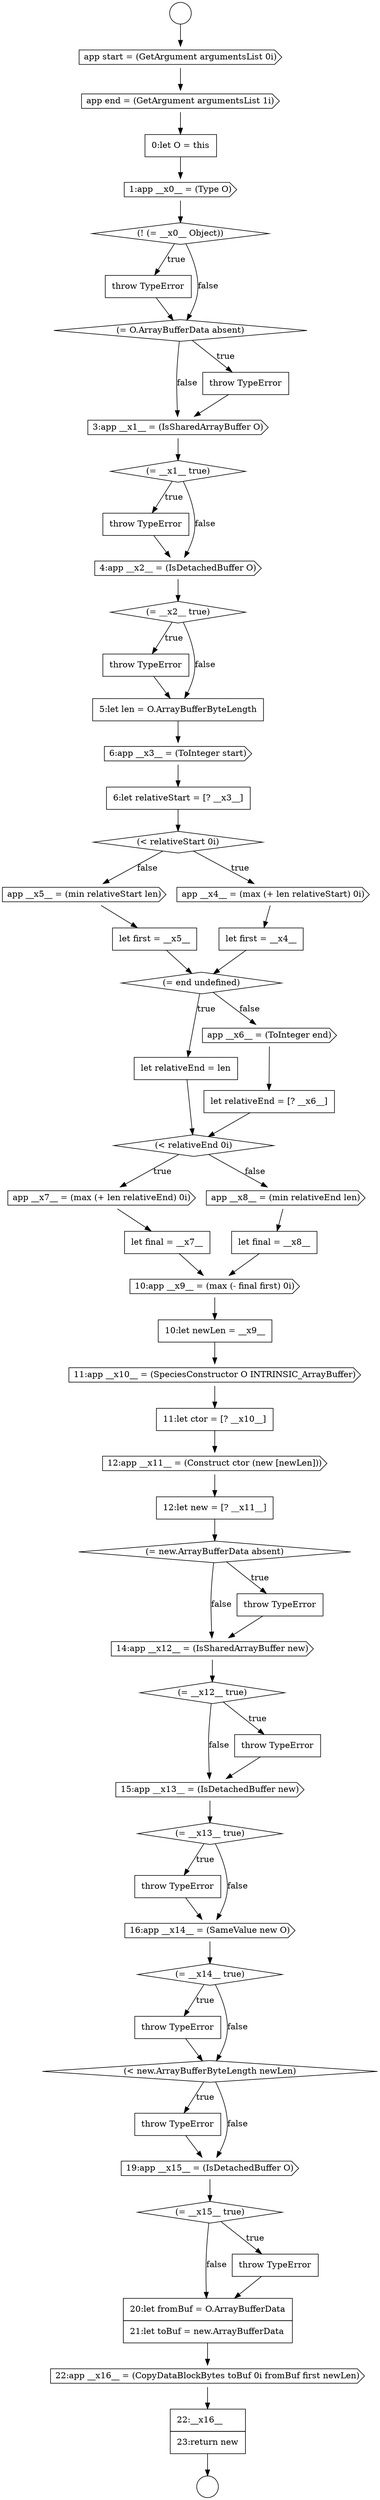 digraph {
  node16480 [shape=none, margin=0, label=<<font color="black">
    <table border="0" cellborder="1" cellspacing="0" cellpadding="10">
      <tr><td align="left">let first = __x4__</td></tr>
    </table>
  </font>> color="black" fillcolor="white" style=filled]
  node16512 [shape=diamond, label=<<font color="black">(= __x15__ true)</font>> color="black" fillcolor="white" style=filled]
  node16516 [shape=none, margin=0, label=<<font color="black">
    <table border="0" cellborder="1" cellspacing="0" cellpadding="10">
      <tr><td align="left">22:__x16__</td></tr>
      <tr><td align="left">23:return new</td></tr>
    </table>
  </font>> color="black" fillcolor="white" style=filled]
  node16497 [shape=none, margin=0, label=<<font color="black">
    <table border="0" cellborder="1" cellspacing="0" cellpadding="10">
      <tr><td align="left">12:let new = [? __x11__]</td></tr>
    </table>
  </font>> color="black" fillcolor="white" style=filled]
  node16486 [shape=none, margin=0, label=<<font color="black">
    <table border="0" cellborder="1" cellspacing="0" cellpadding="10">
      <tr><td align="left">let relativeEnd = [? __x6__]</td></tr>
    </table>
  </font>> color="black" fillcolor="white" style=filled]
  node16471 [shape=none, margin=0, label=<<font color="black">
    <table border="0" cellborder="1" cellspacing="0" cellpadding="10">
      <tr><td align="left">throw TypeError</td></tr>
    </table>
  </font>> color="black" fillcolor="white" style=filled]
  node16514 [shape=none, margin=0, label=<<font color="black">
    <table border="0" cellborder="1" cellspacing="0" cellpadding="10">
      <tr><td align="left">20:let fromBuf = O.ArrayBufferData</td></tr>
      <tr><td align="left">21:let toBuf = new.ArrayBufferData</td></tr>
    </table>
  </font>> color="black" fillcolor="white" style=filled]
  node16466 [shape=none, margin=0, label=<<font color="black">
    <table border="0" cellborder="1" cellspacing="0" cellpadding="10">
      <tr><td align="left">throw TypeError</td></tr>
    </table>
  </font>> color="black" fillcolor="white" style=filled]
  node16501 [shape=diamond, label=<<font color="black">(= __x12__ true)</font>> color="black" fillcolor="white" style=filled]
  node16459 [shape=circle label=" " color="black" fillcolor="white" style=filled]
  node16481 [shape=cds, label=<<font color="black">app __x5__ = (min relativeStart len)</font>> color="black" fillcolor="white" style=filled]
  node16513 [shape=none, margin=0, label=<<font color="black">
    <table border="0" cellborder="1" cellspacing="0" cellpadding="10">
      <tr><td align="left">throw TypeError</td></tr>
    </table>
  </font>> color="black" fillcolor="white" style=filled]
  node16498 [shape=diamond, label=<<font color="black">(= new.ArrayBufferData absent)</font>> color="black" fillcolor="white" style=filled]
  node16491 [shape=none, margin=0, label=<<font color="black">
    <table border="0" cellborder="1" cellspacing="0" cellpadding="10">
      <tr><td align="left">let final = __x8__</td></tr>
    </table>
  </font>> color="black" fillcolor="white" style=filled]
  node16488 [shape=cds, label=<<font color="black">app __x7__ = (max (+ len relativeEnd) 0i)</font>> color="black" fillcolor="white" style=filled]
  node16469 [shape=cds, label=<<font color="black">3:app __x1__ = (IsSharedArrayBuffer O)</font>> color="black" fillcolor="white" style=filled]
  node16495 [shape=none, margin=0, label=<<font color="black">
    <table border="0" cellborder="1" cellspacing="0" cellpadding="10">
      <tr><td align="left">11:let ctor = [? __x10__]</td></tr>
    </table>
  </font>> color="black" fillcolor="white" style=filled]
  node16508 [shape=none, margin=0, label=<<font color="black">
    <table border="0" cellborder="1" cellspacing="0" cellpadding="10">
      <tr><td align="left">throw TypeError</td></tr>
    </table>
  </font>> color="black" fillcolor="white" style=filled]
  node16463 [shape=none, margin=0, label=<<font color="black">
    <table border="0" cellborder="1" cellspacing="0" cellpadding="10">
      <tr><td align="left">0:let O = this</td></tr>
    </table>
  </font>> color="black" fillcolor="white" style=filled]
  node16476 [shape=cds, label=<<font color="black">6:app __x3__ = (ToInteger start)</font>> color="black" fillcolor="white" style=filled]
  node16487 [shape=diamond, label=<<font color="black">(&lt; relativeEnd 0i)</font>> color="black" fillcolor="white" style=filled]
  node16460 [shape=circle label=" " color="black" fillcolor="white" style=filled]
  node16465 [shape=diamond, label=<<font color="black">(! (= __x0__ Object))</font>> color="black" fillcolor="white" style=filled]
  node16484 [shape=none, margin=0, label=<<font color="black">
    <table border="0" cellborder="1" cellspacing="0" cellpadding="10">
      <tr><td align="left">let relativeEnd = len</td></tr>
    </table>
  </font>> color="black" fillcolor="white" style=filled]
  node16472 [shape=cds, label=<<font color="black">4:app __x2__ = (IsDetachedBuffer O)</font>> color="black" fillcolor="white" style=filled]
  node16504 [shape=diamond, label=<<font color="black">(= __x13__ true)</font>> color="black" fillcolor="white" style=filled]
  node16468 [shape=none, margin=0, label=<<font color="black">
    <table border="0" cellborder="1" cellspacing="0" cellpadding="10">
      <tr><td align="left">throw TypeError</td></tr>
    </table>
  </font>> color="black" fillcolor="white" style=filled]
  node16509 [shape=diamond, label=<<font color="black">(&lt; new.ArrayBufferByteLength newLen)</font>> color="black" fillcolor="white" style=filled]
  node16473 [shape=diamond, label=<<font color="black">(= __x2__ true)</font>> color="black" fillcolor="white" style=filled]
  node16492 [shape=cds, label=<<font color="black">10:app __x9__ = (max (- final first) 0i)</font>> color="black" fillcolor="white" style=filled]
  node16464 [shape=cds, label=<<font color="black">1:app __x0__ = (Type O)</font>> color="black" fillcolor="white" style=filled]
  node16505 [shape=none, margin=0, label=<<font color="black">
    <table border="0" cellborder="1" cellspacing="0" cellpadding="10">
      <tr><td align="left">throw TypeError</td></tr>
    </table>
  </font>> color="black" fillcolor="white" style=filled]
  node16496 [shape=cds, label=<<font color="black">12:app __x11__ = (Construct ctor (new [newLen]))</font>> color="black" fillcolor="white" style=filled]
  node16483 [shape=diamond, label=<<font color="black">(= end undefined)</font>> color="black" fillcolor="white" style=filled]
  node16477 [shape=none, margin=0, label=<<font color="black">
    <table border="0" cellborder="1" cellspacing="0" cellpadding="10">
      <tr><td align="left">6:let relativeStart = [? __x3__]</td></tr>
    </table>
  </font>> color="black" fillcolor="white" style=filled]
  node16515 [shape=cds, label=<<font color="black">22:app __x16__ = (CopyDataBlockBytes toBuf 0i fromBuf first newLen)</font>> color="black" fillcolor="white" style=filled]
  node16503 [shape=cds, label=<<font color="black">15:app __x13__ = (IsDetachedBuffer new)</font>> color="black" fillcolor="white" style=filled]
  node16500 [shape=cds, label=<<font color="black">14:app __x12__ = (IsSharedArrayBuffer new)</font>> color="black" fillcolor="white" style=filled]
  node16474 [shape=none, margin=0, label=<<font color="black">
    <table border="0" cellborder="1" cellspacing="0" cellpadding="10">
      <tr><td align="left">throw TypeError</td></tr>
    </table>
  </font>> color="black" fillcolor="white" style=filled]
  node16493 [shape=none, margin=0, label=<<font color="black">
    <table border="0" cellborder="1" cellspacing="0" cellpadding="10">
      <tr><td align="left">10:let newLen = __x9__</td></tr>
    </table>
  </font>> color="black" fillcolor="white" style=filled]
  node16467 [shape=diamond, label=<<font color="black">(= O.ArrayBufferData absent)</font>> color="black" fillcolor="white" style=filled]
  node16510 [shape=none, margin=0, label=<<font color="black">
    <table border="0" cellborder="1" cellspacing="0" cellpadding="10">
      <tr><td align="left">throw TypeError</td></tr>
    </table>
  </font>> color="black" fillcolor="white" style=filled]
  node16506 [shape=cds, label=<<font color="black">16:app __x14__ = (SameValue new O)</font>> color="black" fillcolor="white" style=filled]
  node16489 [shape=none, margin=0, label=<<font color="black">
    <table border="0" cellborder="1" cellspacing="0" cellpadding="10">
      <tr><td align="left">let final = __x7__</td></tr>
    </table>
  </font>> color="black" fillcolor="white" style=filled]
  node16499 [shape=none, margin=0, label=<<font color="black">
    <table border="0" cellborder="1" cellspacing="0" cellpadding="10">
      <tr><td align="left">throw TypeError</td></tr>
    </table>
  </font>> color="black" fillcolor="white" style=filled]
  node16461 [shape=cds, label=<<font color="black">app start = (GetArgument argumentsList 0i)</font>> color="black" fillcolor="white" style=filled]
  node16478 [shape=diamond, label=<<font color="black">(&lt; relativeStart 0i)</font>> color="black" fillcolor="white" style=filled]
  node16485 [shape=cds, label=<<font color="black">app __x6__ = (ToInteger end)</font>> color="black" fillcolor="white" style=filled]
  node16475 [shape=none, margin=0, label=<<font color="black">
    <table border="0" cellborder="1" cellspacing="0" cellpadding="10">
      <tr><td align="left">5:let len = O.ArrayBufferByteLength</td></tr>
    </table>
  </font>> color="black" fillcolor="white" style=filled]
  node16502 [shape=none, margin=0, label=<<font color="black">
    <table border="0" cellborder="1" cellspacing="0" cellpadding="10">
      <tr><td align="left">throw TypeError</td></tr>
    </table>
  </font>> color="black" fillcolor="white" style=filled]
  node16470 [shape=diamond, label=<<font color="black">(= __x1__ true)</font>> color="black" fillcolor="white" style=filled]
  node16482 [shape=none, margin=0, label=<<font color="black">
    <table border="0" cellborder="1" cellspacing="0" cellpadding="10">
      <tr><td align="left">let first = __x5__</td></tr>
    </table>
  </font>> color="black" fillcolor="white" style=filled]
  node16507 [shape=diamond, label=<<font color="black">(= __x14__ true)</font>> color="black" fillcolor="white" style=filled]
  node16494 [shape=cds, label=<<font color="black">11:app __x10__ = (SpeciesConstructor O INTRINSIC_ArrayBuffer)</font>> color="black" fillcolor="white" style=filled]
  node16462 [shape=cds, label=<<font color="black">app end = (GetArgument argumentsList 1i)</font>> color="black" fillcolor="white" style=filled]
  node16479 [shape=cds, label=<<font color="black">app __x4__ = (max (+ len relativeStart) 0i)</font>> color="black" fillcolor="white" style=filled]
  node16511 [shape=cds, label=<<font color="black">19:app __x15__ = (IsDetachedBuffer O)</font>> color="black" fillcolor="white" style=filled]
  node16490 [shape=cds, label=<<font color="black">app __x8__ = (min relativeEnd len)</font>> color="black" fillcolor="white" style=filled]
  node16479 -> node16480 [ color="black"]
  node16481 -> node16482 [ color="black"]
  node16459 -> node16461 [ color="black"]
  node16511 -> node16512 [ color="black"]
  node16496 -> node16497 [ color="black"]
  node16462 -> node16463 [ color="black"]
  node16513 -> node16514 [ color="black"]
  node16508 -> node16509 [ color="black"]
  node16503 -> node16504 [ color="black"]
  node16474 -> node16475 [ color="black"]
  node16461 -> node16462 [ color="black"]
  node16482 -> node16483 [ color="black"]
  node16466 -> node16467 [ color="black"]
  node16490 -> node16491 [ color="black"]
  node16487 -> node16488 [label=<<font color="black">true</font>> color="black"]
  node16487 -> node16490 [label=<<font color="black">false</font>> color="black"]
  node16489 -> node16492 [ color="black"]
  node16471 -> node16472 [ color="black"]
  node16484 -> node16487 [ color="black"]
  node16493 -> node16494 [ color="black"]
  node16498 -> node16499 [label=<<font color="black">true</font>> color="black"]
  node16498 -> node16500 [label=<<font color="black">false</font>> color="black"]
  node16473 -> node16474 [label=<<font color="black">true</font>> color="black"]
  node16473 -> node16475 [label=<<font color="black">false</font>> color="black"]
  node16500 -> node16501 [ color="black"]
  node16468 -> node16469 [ color="black"]
  node16514 -> node16515 [ color="black"]
  node16469 -> node16470 [ color="black"]
  node16516 -> node16460 [ color="black"]
  node16492 -> node16493 [ color="black"]
  node16501 -> node16502 [label=<<font color="black">true</font>> color="black"]
  node16501 -> node16503 [label=<<font color="black">false</font>> color="black"]
  node16465 -> node16466 [label=<<font color="black">true</font>> color="black"]
  node16465 -> node16467 [label=<<font color="black">false</font>> color="black"]
  node16509 -> node16510 [label=<<font color="black">true</font>> color="black"]
  node16509 -> node16511 [label=<<font color="black">false</font>> color="black"]
  node16486 -> node16487 [ color="black"]
  node16495 -> node16496 [ color="black"]
  node16512 -> node16513 [label=<<font color="black">true</font>> color="black"]
  node16512 -> node16514 [label=<<font color="black">false</font>> color="black"]
  node16475 -> node16476 [ color="black"]
  node16480 -> node16483 [ color="black"]
  node16477 -> node16478 [ color="black"]
  node16497 -> node16498 [ color="black"]
  node16504 -> node16505 [label=<<font color="black">true</font>> color="black"]
  node16504 -> node16506 [label=<<font color="black">false</font>> color="black"]
  node16467 -> node16468 [label=<<font color="black">true</font>> color="black"]
  node16467 -> node16469 [label=<<font color="black">false</font>> color="black"]
  node16463 -> node16464 [ color="black"]
  node16515 -> node16516 [ color="black"]
  node16506 -> node16507 [ color="black"]
  node16476 -> node16477 [ color="black"]
  node16505 -> node16506 [ color="black"]
  node16494 -> node16495 [ color="black"]
  node16464 -> node16465 [ color="black"]
  node16499 -> node16500 [ color="black"]
  node16510 -> node16511 [ color="black"]
  node16507 -> node16508 [label=<<font color="black">true</font>> color="black"]
  node16507 -> node16509 [label=<<font color="black">false</font>> color="black"]
  node16485 -> node16486 [ color="black"]
  node16502 -> node16503 [ color="black"]
  node16491 -> node16492 [ color="black"]
  node16488 -> node16489 [ color="black"]
  node16470 -> node16471 [label=<<font color="black">true</font>> color="black"]
  node16470 -> node16472 [label=<<font color="black">false</font>> color="black"]
  node16483 -> node16484 [label=<<font color="black">true</font>> color="black"]
  node16483 -> node16485 [label=<<font color="black">false</font>> color="black"]
  node16478 -> node16479 [label=<<font color="black">true</font>> color="black"]
  node16478 -> node16481 [label=<<font color="black">false</font>> color="black"]
  node16472 -> node16473 [ color="black"]
}
